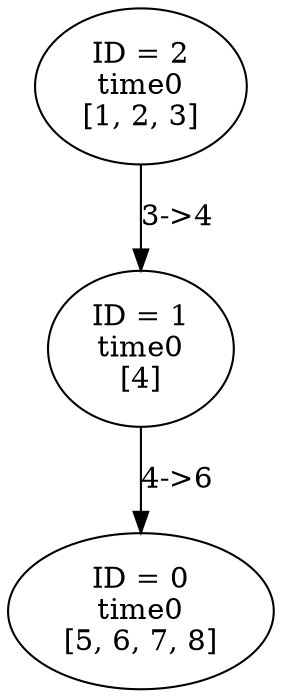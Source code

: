 // sccGraph0
digraph {
	1 [label="ID = 1
time0
[4]"]
	2 [label="ID = 2
time0
[1, 2, 3]"]
	0 [label="ID = 0
time0
[5, 6, 7, 8]"]
	1 -> 0 [label="4->6
"]
	2 -> 1 [label="3->4
"]
}
